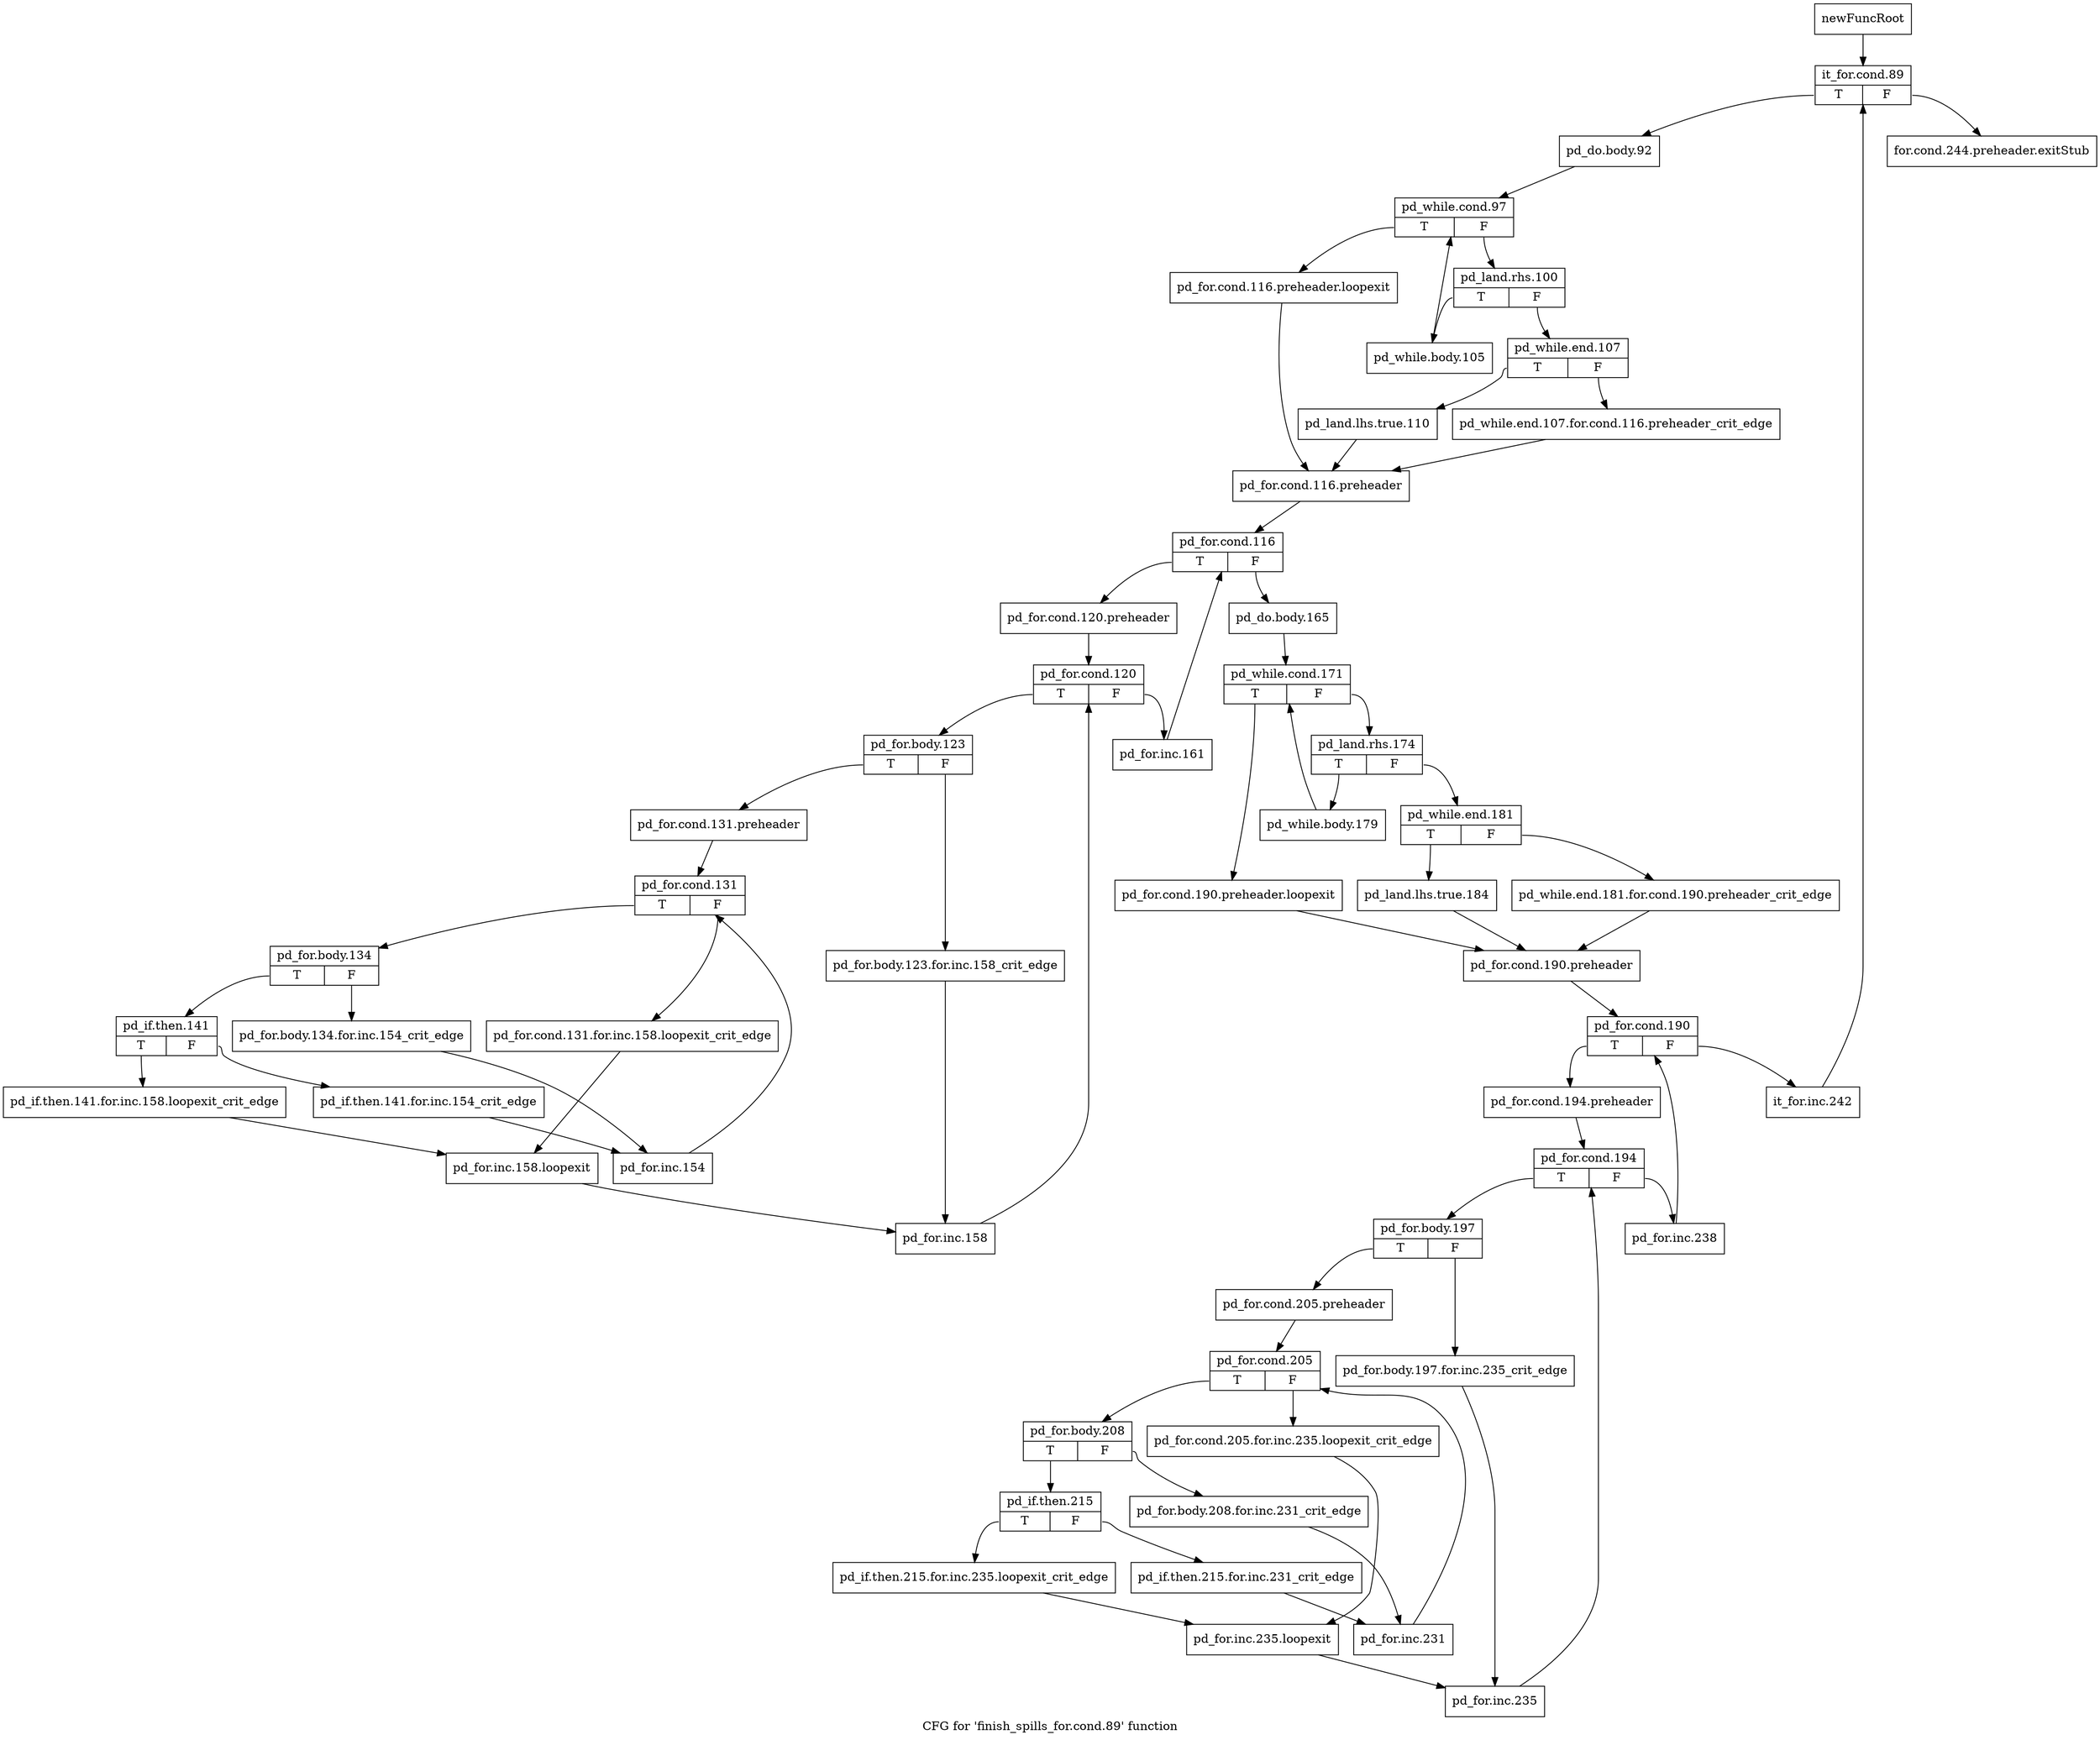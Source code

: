 digraph "CFG for 'finish_spills_for.cond.89' function" {
	label="CFG for 'finish_spills_for.cond.89' function";

	Node0xbdf7500 [shape=record,label="{newFuncRoot}"];
	Node0xbdf7500 -> Node0xbdfb920;
	Node0xbdfb8d0 [shape=record,label="{for.cond.244.preheader.exitStub}"];
	Node0xbdfb920 [shape=record,label="{it_for.cond.89|{<s0>T|<s1>F}}"];
	Node0xbdfb920:s0 -> Node0xbdfbfd0;
	Node0xbdfb920:s1 -> Node0xbdfb8d0;
	Node0xbdfbfd0 [shape=record,label="{pd_do.body.92}"];
	Node0xbdfbfd0 -> Node0xbdfc020;
	Node0xbdfc020 [shape=record,label="{pd_while.cond.97|{<s0>T|<s1>F}}"];
	Node0xbdfc020:s0 -> Node0xbdfc200;
	Node0xbdfc020:s1 -> Node0xbdfc070;
	Node0xbdfc070 [shape=record,label="{pd_land.rhs.100|{<s0>T|<s1>F}}"];
	Node0xbdfc070:s0 -> Node0xbdfc1b0;
	Node0xbdfc070:s1 -> Node0xbdfc0c0;
	Node0xbdfc0c0 [shape=record,label="{pd_while.end.107|{<s0>T|<s1>F}}"];
	Node0xbdfc0c0:s0 -> Node0xbdfc160;
	Node0xbdfc0c0:s1 -> Node0xbdfc110;
	Node0xbdfc110 [shape=record,label="{pd_while.end.107.for.cond.116.preheader_crit_edge}"];
	Node0xbdfc110 -> Node0xbdfc250;
	Node0xbdfc160 [shape=record,label="{pd_land.lhs.true.110}"];
	Node0xbdfc160 -> Node0xbdfc250;
	Node0xbdfc1b0 [shape=record,label="{pd_while.body.105}"];
	Node0xbdfc1b0 -> Node0xbdfc020;
	Node0xbdfc200 [shape=record,label="{pd_for.cond.116.preheader.loopexit}"];
	Node0xbdfc200 -> Node0xbdfc250;
	Node0xbdfc250 [shape=record,label="{pd_for.cond.116.preheader}"];
	Node0xbdfc250 -> Node0xbdfc2a0;
	Node0xbdfc2a0 [shape=record,label="{pd_for.cond.116|{<s0>T|<s1>F}}"];
	Node0xbdfc2a0:s0 -> Node0xbdfcb60;
	Node0xbdfc2a0:s1 -> Node0xbdfc2f0;
	Node0xbdfc2f0 [shape=record,label="{pd_do.body.165}"];
	Node0xbdfc2f0 -> Node0xbdfc340;
	Node0xbdfc340 [shape=record,label="{pd_while.cond.171|{<s0>T|<s1>F}}"];
	Node0xbdfc340:s0 -> Node0xbdfc520;
	Node0xbdfc340:s1 -> Node0xbdfc390;
	Node0xbdfc390 [shape=record,label="{pd_land.rhs.174|{<s0>T|<s1>F}}"];
	Node0xbdfc390:s0 -> Node0xbdfc4d0;
	Node0xbdfc390:s1 -> Node0xbdfc3e0;
	Node0xbdfc3e0 [shape=record,label="{pd_while.end.181|{<s0>T|<s1>F}}"];
	Node0xbdfc3e0:s0 -> Node0xbdfc480;
	Node0xbdfc3e0:s1 -> Node0xbdfc430;
	Node0xbdfc430 [shape=record,label="{pd_while.end.181.for.cond.190.preheader_crit_edge}"];
	Node0xbdfc430 -> Node0xbdfc570;
	Node0xbdfc480 [shape=record,label="{pd_land.lhs.true.184}"];
	Node0xbdfc480 -> Node0xbdfc570;
	Node0xbdfc4d0 [shape=record,label="{pd_while.body.179}"];
	Node0xbdfc4d0 -> Node0xbdfc340;
	Node0xbdfc520 [shape=record,label="{pd_for.cond.190.preheader.loopexit}"];
	Node0xbdfc520 -> Node0xbdfc570;
	Node0xbdfc570 [shape=record,label="{pd_for.cond.190.preheader}"];
	Node0xbdfc570 -> Node0xbdfc5c0;
	Node0xbdfc5c0 [shape=record,label="{pd_for.cond.190|{<s0>T|<s1>F}}"];
	Node0xbdfc5c0:s0 -> Node0xbdfc660;
	Node0xbdfc5c0:s1 -> Node0xbdfc610;
	Node0xbdfc610 [shape=record,label="{it_for.inc.242}"];
	Node0xbdfc610 -> Node0xbdfb920;
	Node0xbdfc660 [shape=record,label="{pd_for.cond.194.preheader}"];
	Node0xbdfc660 -> Node0xbdfc6b0;
	Node0xbdfc6b0 [shape=record,label="{pd_for.cond.194|{<s0>T|<s1>F}}"];
	Node0xbdfc6b0:s0 -> Node0xbdfc750;
	Node0xbdfc6b0:s1 -> Node0xbdfc700;
	Node0xbdfc700 [shape=record,label="{pd_for.inc.238}"];
	Node0xbdfc700 -> Node0xbdfc5c0;
	Node0xbdfc750 [shape=record,label="{pd_for.body.197|{<s0>T|<s1>F}}"];
	Node0xbdfc750:s0 -> Node0xbdfc7f0;
	Node0xbdfc750:s1 -> Node0xbdfc7a0;
	Node0xbdfc7a0 [shape=record,label="{pd_for.body.197.for.inc.235_crit_edge}"];
	Node0xbdfc7a0 -> Node0xbdfcb10;
	Node0xbdfc7f0 [shape=record,label="{pd_for.cond.205.preheader}"];
	Node0xbdfc7f0 -> Node0xbdfc840;
	Node0xbdfc840 [shape=record,label="{pd_for.cond.205|{<s0>T|<s1>F}}"];
	Node0xbdfc840:s0 -> Node0xbdfc8e0;
	Node0xbdfc840:s1 -> Node0xbdfc890;
	Node0xbdfc890 [shape=record,label="{pd_for.cond.205.for.inc.235.loopexit_crit_edge}"];
	Node0xbdfc890 -> Node0xbdfcac0;
	Node0xbdfc8e0 [shape=record,label="{pd_for.body.208|{<s0>T|<s1>F}}"];
	Node0xbdfc8e0:s0 -> Node0xbdfc980;
	Node0xbdfc8e0:s1 -> Node0xbdfc930;
	Node0xbdfc930 [shape=record,label="{pd_for.body.208.for.inc.231_crit_edge}"];
	Node0xbdfc930 -> Node0xbdfca20;
	Node0xbdfc980 [shape=record,label="{pd_if.then.215|{<s0>T|<s1>F}}"];
	Node0xbdfc980:s0 -> Node0xbdfca70;
	Node0xbdfc980:s1 -> Node0xbdfc9d0;
	Node0xbdfc9d0 [shape=record,label="{pd_if.then.215.for.inc.231_crit_edge}"];
	Node0xbdfc9d0 -> Node0xbdfca20;
	Node0xbdfca20 [shape=record,label="{pd_for.inc.231}"];
	Node0xbdfca20 -> Node0xbdfc840;
	Node0xbdfca70 [shape=record,label="{pd_if.then.215.for.inc.235.loopexit_crit_edge}"];
	Node0xbdfca70 -> Node0xbdfcac0;
	Node0xbdfcac0 [shape=record,label="{pd_for.inc.235.loopexit}"];
	Node0xbdfcac0 -> Node0xbdfcb10;
	Node0xbdfcb10 [shape=record,label="{pd_for.inc.235}"];
	Node0xbdfcb10 -> Node0xbdfc6b0;
	Node0xbdfcb60 [shape=record,label="{pd_for.cond.120.preheader}"];
	Node0xbdfcb60 -> Node0xbdfcbb0;
	Node0xbdfcbb0 [shape=record,label="{pd_for.cond.120|{<s0>T|<s1>F}}"];
	Node0xbdfcbb0:s0 -> Node0xbdfcc50;
	Node0xbdfcbb0:s1 -> Node0xbdfcc00;
	Node0xbdfcc00 [shape=record,label="{pd_for.inc.161}"];
	Node0xbdfcc00 -> Node0xbdfc2a0;
	Node0xbdfcc50 [shape=record,label="{pd_for.body.123|{<s0>T|<s1>F}}"];
	Node0xbdfcc50:s0 -> Node0xbdfccf0;
	Node0xbdfcc50:s1 -> Node0xbdfcca0;
	Node0xbdfcca0 [shape=record,label="{pd_for.body.123.for.inc.158_crit_edge}"];
	Node0xbdfcca0 -> Node0xbdfd010;
	Node0xbdfccf0 [shape=record,label="{pd_for.cond.131.preheader}"];
	Node0xbdfccf0 -> Node0xbdfcd40;
	Node0xbdfcd40 [shape=record,label="{pd_for.cond.131|{<s0>T|<s1>F}}"];
	Node0xbdfcd40:s0 -> Node0xbdfcde0;
	Node0xbdfcd40:s1 -> Node0xbdfcd90;
	Node0xbdfcd90 [shape=record,label="{pd_for.cond.131.for.inc.158.loopexit_crit_edge}"];
	Node0xbdfcd90 -> Node0xbdfcfc0;
	Node0xbdfcde0 [shape=record,label="{pd_for.body.134|{<s0>T|<s1>F}}"];
	Node0xbdfcde0:s0 -> Node0xbdfce80;
	Node0xbdfcde0:s1 -> Node0xbdfce30;
	Node0xbdfce30 [shape=record,label="{pd_for.body.134.for.inc.154_crit_edge}"];
	Node0xbdfce30 -> Node0xbdfcf20;
	Node0xbdfce80 [shape=record,label="{pd_if.then.141|{<s0>T|<s1>F}}"];
	Node0xbdfce80:s0 -> Node0xbdfcf70;
	Node0xbdfce80:s1 -> Node0xbdfced0;
	Node0xbdfced0 [shape=record,label="{pd_if.then.141.for.inc.154_crit_edge}"];
	Node0xbdfced0 -> Node0xbdfcf20;
	Node0xbdfcf20 [shape=record,label="{pd_for.inc.154}"];
	Node0xbdfcf20 -> Node0xbdfcd40;
	Node0xbdfcf70 [shape=record,label="{pd_if.then.141.for.inc.158.loopexit_crit_edge}"];
	Node0xbdfcf70 -> Node0xbdfcfc0;
	Node0xbdfcfc0 [shape=record,label="{pd_for.inc.158.loopexit}"];
	Node0xbdfcfc0 -> Node0xbdfd010;
	Node0xbdfd010 [shape=record,label="{pd_for.inc.158}"];
	Node0xbdfd010 -> Node0xbdfcbb0;
}
